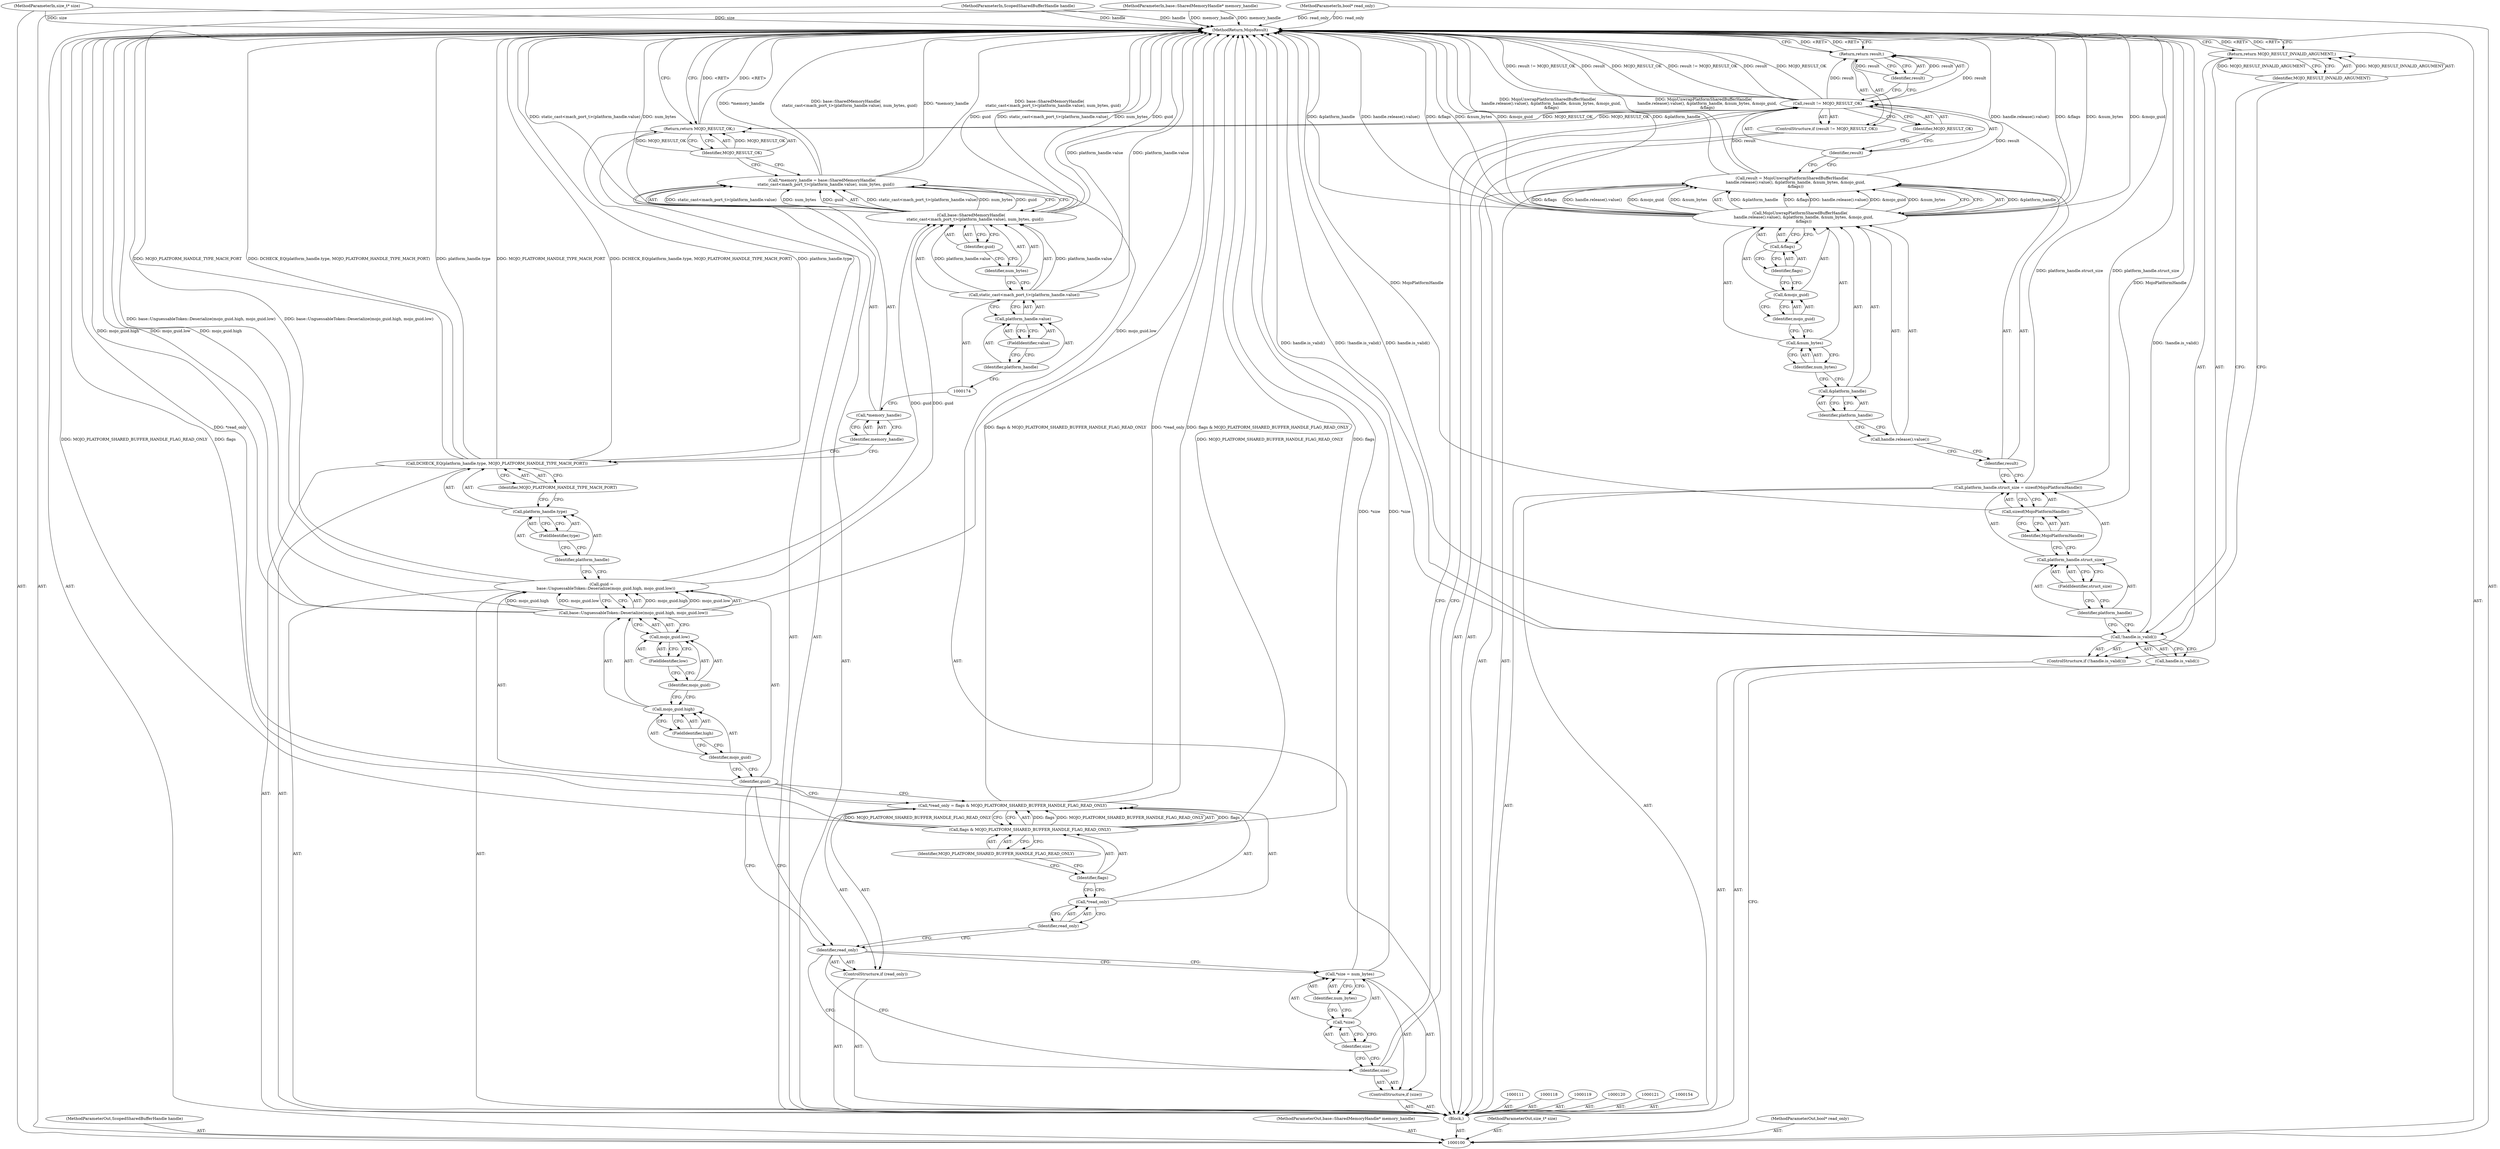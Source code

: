 digraph "1_Chrome_673ce95d481ea9368c4d4d43ac756ba1d6d9e608_33" {
"1000182" [label="(MethodReturn,MojoResult)"];
"1000101" [label="(MethodParameterIn,ScopedSharedBufferHandle handle)"];
"1000267" [label="(MethodParameterOut,ScopedSharedBufferHandle handle)"];
"1000122" [label="(Call,result = MojoUnwrapPlatformSharedBufferHandle(\n      handle.release().value(), &platform_handle, &num_bytes, &mojo_guid,\n      &flags))"];
"1000123" [label="(Identifier,result)"];
"1000124" [label="(Call,MojoUnwrapPlatformSharedBufferHandle(\n      handle.release().value(), &platform_handle, &num_bytes, &mojo_guid,\n      &flags))"];
"1000126" [label="(Call,&platform_handle)"];
"1000127" [label="(Identifier,platform_handle)"];
"1000128" [label="(Call,&num_bytes)"];
"1000129" [label="(Identifier,num_bytes)"];
"1000125" [label="(Call,handle.release().value())"];
"1000130" [label="(Call,&mojo_guid)"];
"1000131" [label="(Identifier,mojo_guid)"];
"1000132" [label="(Call,&flags)"];
"1000133" [label="(Identifier,flags)"];
"1000137" [label="(Identifier,MOJO_RESULT_OK)"];
"1000134" [label="(ControlStructure,if (result != MOJO_RESULT_OK))"];
"1000135" [label="(Call,result != MOJO_RESULT_OK)"];
"1000136" [label="(Identifier,result)"];
"1000139" [label="(Identifier,result)"];
"1000138" [label="(Return,return result;)"];
"1000140" [label="(ControlStructure,if (size))"];
"1000141" [label="(Identifier,size)"];
"1000102" [label="(MethodParameterIn,base::SharedMemoryHandle* memory_handle)"];
"1000268" [label="(MethodParameterOut,base::SharedMemoryHandle* memory_handle)"];
"1000145" [label="(Identifier,num_bytes)"];
"1000142" [label="(Call,*size = num_bytes)"];
"1000143" [label="(Call,*size)"];
"1000144" [label="(Identifier,size)"];
"1000146" [label="(ControlStructure,if (read_only))"];
"1000147" [label="(Identifier,read_only)"];
"1000151" [label="(Call,flags & MOJO_PLATFORM_SHARED_BUFFER_HANDLE_FLAG_READ_ONLY)"];
"1000152" [label="(Identifier,flags)"];
"1000153" [label="(Identifier,MOJO_PLATFORM_SHARED_BUFFER_HANDLE_FLAG_READ_ONLY)"];
"1000148" [label="(Call,*read_only = flags & MOJO_PLATFORM_SHARED_BUFFER_HANDLE_FLAG_READ_ONLY)"];
"1000149" [label="(Call,*read_only)"];
"1000150" [label="(Identifier,read_only)"];
"1000155" [label="(Call,guid =\n       base::UnguessableToken::Deserialize(mojo_guid.high, mojo_guid.low))"];
"1000156" [label="(Identifier,guid)"];
"1000158" [label="(Call,mojo_guid.high)"];
"1000159" [label="(Identifier,mojo_guid)"];
"1000160" [label="(FieldIdentifier,high)"];
"1000161" [label="(Call,mojo_guid.low)"];
"1000162" [label="(Identifier,mojo_guid)"];
"1000163" [label="(FieldIdentifier,low)"];
"1000157" [label="(Call,base::UnguessableToken::Deserialize(mojo_guid.high, mojo_guid.low))"];
"1000165" [label="(Call,platform_handle.type)"];
"1000166" [label="(Identifier,platform_handle)"];
"1000164" [label="(Call,DCHECK_EQ(platform_handle.type, MOJO_PLATFORM_HANDLE_TYPE_MACH_PORT))"];
"1000167" [label="(FieldIdentifier,type)"];
"1000168" [label="(Identifier,MOJO_PLATFORM_HANDLE_TYPE_MACH_PORT)"];
"1000172" [label="(Call,base::SharedMemoryHandle(\n      static_cast<mach_port_t>(platform_handle.value), num_bytes, guid))"];
"1000169" [label="(Call,*memory_handle = base::SharedMemoryHandle(\n      static_cast<mach_port_t>(platform_handle.value), num_bytes, guid))"];
"1000170" [label="(Call,*memory_handle)"];
"1000171" [label="(Identifier,memory_handle)"];
"1000103" [label="(MethodParameterIn,size_t* size)"];
"1000269" [label="(MethodParameterOut,size_t* size)"];
"1000175" [label="(Call,platform_handle.value)"];
"1000176" [label="(Identifier,platform_handle)"];
"1000177" [label="(FieldIdentifier,value)"];
"1000178" [label="(Identifier,num_bytes)"];
"1000173" [label="(Call,static_cast<mach_port_t>(platform_handle.value))"];
"1000179" [label="(Identifier,guid)"];
"1000104" [label="(MethodParameterIn,bool* read_only)"];
"1000270" [label="(MethodParameterOut,bool* read_only)"];
"1000105" [label="(Block,)"];
"1000180" [label="(Return,return MOJO_RESULT_OK;)"];
"1000181" [label="(Identifier,MOJO_RESULT_OK)"];
"1000106" [label="(ControlStructure,if (!handle.is_valid()))"];
"1000107" [label="(Call,!handle.is_valid())"];
"1000108" [label="(Call,handle.is_valid())"];
"1000110" [label="(Identifier,MOJO_RESULT_INVALID_ARGUMENT)"];
"1000109" [label="(Return,return MOJO_RESULT_INVALID_ARGUMENT;)"];
"1000115" [label="(FieldIdentifier,struct_size)"];
"1000112" [label="(Call,platform_handle.struct_size = sizeof(MojoPlatformHandle))"];
"1000113" [label="(Call,platform_handle.struct_size)"];
"1000114" [label="(Identifier,platform_handle)"];
"1000116" [label="(Call,sizeof(MojoPlatformHandle))"];
"1000117" [label="(Identifier,MojoPlatformHandle)"];
"1000182" -> "1000100"  [label="AST: "];
"1000182" -> "1000109"  [label="CFG: "];
"1000182" -> "1000138"  [label="CFG: "];
"1000182" -> "1000180"  [label="CFG: "];
"1000138" -> "1000182"  [label="DDG: <RET>"];
"1000124" -> "1000182"  [label="DDG: handle.release().value()"];
"1000124" -> "1000182"  [label="DDG: &flags"];
"1000124" -> "1000182"  [label="DDG: &num_bytes"];
"1000124" -> "1000182"  [label="DDG: &mojo_guid"];
"1000124" -> "1000182"  [label="DDG: &platform_handle"];
"1000107" -> "1000182"  [label="DDG: handle.is_valid()"];
"1000107" -> "1000182"  [label="DDG: !handle.is_valid()"];
"1000155" -> "1000182"  [label="DDG: base::UnguessableToken::Deserialize(mojo_guid.high, mojo_guid.low)"];
"1000151" -> "1000182"  [label="DDG: flags"];
"1000151" -> "1000182"  [label="DDG: MOJO_PLATFORM_SHARED_BUFFER_HANDLE_FLAG_READ_ONLY"];
"1000169" -> "1000182"  [label="DDG: *memory_handle"];
"1000169" -> "1000182"  [label="DDG: base::SharedMemoryHandle(\n      static_cast<mach_port_t>(platform_handle.value), num_bytes, guid)"];
"1000172" -> "1000182"  [label="DDG: num_bytes"];
"1000172" -> "1000182"  [label="DDG: guid"];
"1000172" -> "1000182"  [label="DDG: static_cast<mach_port_t>(platform_handle.value)"];
"1000116" -> "1000182"  [label="DDG: MojoPlatformHandle"];
"1000164" -> "1000182"  [label="DDG: MOJO_PLATFORM_HANDLE_TYPE_MACH_PORT"];
"1000164" -> "1000182"  [label="DDG: DCHECK_EQ(platform_handle.type, MOJO_PLATFORM_HANDLE_TYPE_MACH_PORT)"];
"1000164" -> "1000182"  [label="DDG: platform_handle.type"];
"1000148" -> "1000182"  [label="DDG: flags & MOJO_PLATFORM_SHARED_BUFFER_HANDLE_FLAG_READ_ONLY"];
"1000148" -> "1000182"  [label="DDG: *read_only"];
"1000104" -> "1000182"  [label="DDG: read_only"];
"1000157" -> "1000182"  [label="DDG: mojo_guid.high"];
"1000157" -> "1000182"  [label="DDG: mojo_guid.low"];
"1000103" -> "1000182"  [label="DDG: size"];
"1000102" -> "1000182"  [label="DDG: memory_handle"];
"1000135" -> "1000182"  [label="DDG: result != MOJO_RESULT_OK"];
"1000135" -> "1000182"  [label="DDG: result"];
"1000135" -> "1000182"  [label="DDG: MOJO_RESULT_OK"];
"1000112" -> "1000182"  [label="DDG: platform_handle.struct_size"];
"1000101" -> "1000182"  [label="DDG: handle"];
"1000142" -> "1000182"  [label="DDG: *size"];
"1000173" -> "1000182"  [label="DDG: platform_handle.value"];
"1000122" -> "1000182"  [label="DDG: MojoUnwrapPlatformSharedBufferHandle(\n      handle.release().value(), &platform_handle, &num_bytes, &mojo_guid,\n      &flags)"];
"1000109" -> "1000182"  [label="DDG: <RET>"];
"1000180" -> "1000182"  [label="DDG: <RET>"];
"1000101" -> "1000100"  [label="AST: "];
"1000101" -> "1000182"  [label="DDG: handle"];
"1000267" -> "1000100"  [label="AST: "];
"1000122" -> "1000105"  [label="AST: "];
"1000122" -> "1000124"  [label="CFG: "];
"1000123" -> "1000122"  [label="AST: "];
"1000124" -> "1000122"  [label="AST: "];
"1000136" -> "1000122"  [label="CFG: "];
"1000122" -> "1000182"  [label="DDG: MojoUnwrapPlatformSharedBufferHandle(\n      handle.release().value(), &platform_handle, &num_bytes, &mojo_guid,\n      &flags)"];
"1000124" -> "1000122"  [label="DDG: &platform_handle"];
"1000124" -> "1000122"  [label="DDG: &flags"];
"1000124" -> "1000122"  [label="DDG: handle.release().value()"];
"1000124" -> "1000122"  [label="DDG: &mojo_guid"];
"1000124" -> "1000122"  [label="DDG: &num_bytes"];
"1000122" -> "1000135"  [label="DDG: result"];
"1000123" -> "1000122"  [label="AST: "];
"1000123" -> "1000112"  [label="CFG: "];
"1000125" -> "1000123"  [label="CFG: "];
"1000124" -> "1000122"  [label="AST: "];
"1000124" -> "1000132"  [label="CFG: "];
"1000125" -> "1000124"  [label="AST: "];
"1000126" -> "1000124"  [label="AST: "];
"1000128" -> "1000124"  [label="AST: "];
"1000130" -> "1000124"  [label="AST: "];
"1000132" -> "1000124"  [label="AST: "];
"1000122" -> "1000124"  [label="CFG: "];
"1000124" -> "1000182"  [label="DDG: handle.release().value()"];
"1000124" -> "1000182"  [label="DDG: &flags"];
"1000124" -> "1000182"  [label="DDG: &num_bytes"];
"1000124" -> "1000182"  [label="DDG: &mojo_guid"];
"1000124" -> "1000182"  [label="DDG: &platform_handle"];
"1000124" -> "1000122"  [label="DDG: &platform_handle"];
"1000124" -> "1000122"  [label="DDG: &flags"];
"1000124" -> "1000122"  [label="DDG: handle.release().value()"];
"1000124" -> "1000122"  [label="DDG: &mojo_guid"];
"1000124" -> "1000122"  [label="DDG: &num_bytes"];
"1000126" -> "1000124"  [label="AST: "];
"1000126" -> "1000127"  [label="CFG: "];
"1000127" -> "1000126"  [label="AST: "];
"1000129" -> "1000126"  [label="CFG: "];
"1000127" -> "1000126"  [label="AST: "];
"1000127" -> "1000125"  [label="CFG: "];
"1000126" -> "1000127"  [label="CFG: "];
"1000128" -> "1000124"  [label="AST: "];
"1000128" -> "1000129"  [label="CFG: "];
"1000129" -> "1000128"  [label="AST: "];
"1000131" -> "1000128"  [label="CFG: "];
"1000129" -> "1000128"  [label="AST: "];
"1000129" -> "1000126"  [label="CFG: "];
"1000128" -> "1000129"  [label="CFG: "];
"1000125" -> "1000124"  [label="AST: "];
"1000125" -> "1000123"  [label="CFG: "];
"1000127" -> "1000125"  [label="CFG: "];
"1000130" -> "1000124"  [label="AST: "];
"1000130" -> "1000131"  [label="CFG: "];
"1000131" -> "1000130"  [label="AST: "];
"1000133" -> "1000130"  [label="CFG: "];
"1000131" -> "1000130"  [label="AST: "];
"1000131" -> "1000128"  [label="CFG: "];
"1000130" -> "1000131"  [label="CFG: "];
"1000132" -> "1000124"  [label="AST: "];
"1000132" -> "1000133"  [label="CFG: "];
"1000133" -> "1000132"  [label="AST: "];
"1000124" -> "1000132"  [label="CFG: "];
"1000133" -> "1000132"  [label="AST: "];
"1000133" -> "1000130"  [label="CFG: "];
"1000132" -> "1000133"  [label="CFG: "];
"1000137" -> "1000135"  [label="AST: "];
"1000137" -> "1000136"  [label="CFG: "];
"1000135" -> "1000137"  [label="CFG: "];
"1000134" -> "1000105"  [label="AST: "];
"1000135" -> "1000134"  [label="AST: "];
"1000138" -> "1000134"  [label="AST: "];
"1000135" -> "1000134"  [label="AST: "];
"1000135" -> "1000137"  [label="CFG: "];
"1000136" -> "1000135"  [label="AST: "];
"1000137" -> "1000135"  [label="AST: "];
"1000139" -> "1000135"  [label="CFG: "];
"1000141" -> "1000135"  [label="CFG: "];
"1000135" -> "1000182"  [label="DDG: result != MOJO_RESULT_OK"];
"1000135" -> "1000182"  [label="DDG: result"];
"1000135" -> "1000182"  [label="DDG: MOJO_RESULT_OK"];
"1000122" -> "1000135"  [label="DDG: result"];
"1000135" -> "1000138"  [label="DDG: result"];
"1000135" -> "1000180"  [label="DDG: MOJO_RESULT_OK"];
"1000136" -> "1000135"  [label="AST: "];
"1000136" -> "1000122"  [label="CFG: "];
"1000137" -> "1000136"  [label="CFG: "];
"1000139" -> "1000138"  [label="AST: "];
"1000139" -> "1000135"  [label="CFG: "];
"1000138" -> "1000139"  [label="CFG: "];
"1000139" -> "1000138"  [label="DDG: result"];
"1000138" -> "1000134"  [label="AST: "];
"1000138" -> "1000139"  [label="CFG: "];
"1000139" -> "1000138"  [label="AST: "];
"1000182" -> "1000138"  [label="CFG: "];
"1000138" -> "1000182"  [label="DDG: <RET>"];
"1000139" -> "1000138"  [label="DDG: result"];
"1000135" -> "1000138"  [label="DDG: result"];
"1000140" -> "1000105"  [label="AST: "];
"1000141" -> "1000140"  [label="AST: "];
"1000142" -> "1000140"  [label="AST: "];
"1000141" -> "1000140"  [label="AST: "];
"1000141" -> "1000135"  [label="CFG: "];
"1000144" -> "1000141"  [label="CFG: "];
"1000147" -> "1000141"  [label="CFG: "];
"1000102" -> "1000100"  [label="AST: "];
"1000102" -> "1000182"  [label="DDG: memory_handle"];
"1000268" -> "1000100"  [label="AST: "];
"1000145" -> "1000142"  [label="AST: "];
"1000145" -> "1000143"  [label="CFG: "];
"1000142" -> "1000145"  [label="CFG: "];
"1000142" -> "1000140"  [label="AST: "];
"1000142" -> "1000145"  [label="CFG: "];
"1000143" -> "1000142"  [label="AST: "];
"1000145" -> "1000142"  [label="AST: "];
"1000147" -> "1000142"  [label="CFG: "];
"1000142" -> "1000182"  [label="DDG: *size"];
"1000143" -> "1000142"  [label="AST: "];
"1000143" -> "1000144"  [label="CFG: "];
"1000144" -> "1000143"  [label="AST: "];
"1000145" -> "1000143"  [label="CFG: "];
"1000144" -> "1000143"  [label="AST: "];
"1000144" -> "1000141"  [label="CFG: "];
"1000143" -> "1000144"  [label="CFG: "];
"1000146" -> "1000105"  [label="AST: "];
"1000147" -> "1000146"  [label="AST: "];
"1000148" -> "1000146"  [label="AST: "];
"1000147" -> "1000146"  [label="AST: "];
"1000147" -> "1000142"  [label="CFG: "];
"1000147" -> "1000141"  [label="CFG: "];
"1000150" -> "1000147"  [label="CFG: "];
"1000156" -> "1000147"  [label="CFG: "];
"1000151" -> "1000148"  [label="AST: "];
"1000151" -> "1000153"  [label="CFG: "];
"1000152" -> "1000151"  [label="AST: "];
"1000153" -> "1000151"  [label="AST: "];
"1000148" -> "1000151"  [label="CFG: "];
"1000151" -> "1000182"  [label="DDG: flags"];
"1000151" -> "1000182"  [label="DDG: MOJO_PLATFORM_SHARED_BUFFER_HANDLE_FLAG_READ_ONLY"];
"1000151" -> "1000148"  [label="DDG: flags"];
"1000151" -> "1000148"  [label="DDG: MOJO_PLATFORM_SHARED_BUFFER_HANDLE_FLAG_READ_ONLY"];
"1000152" -> "1000151"  [label="AST: "];
"1000152" -> "1000149"  [label="CFG: "];
"1000153" -> "1000152"  [label="CFG: "];
"1000153" -> "1000151"  [label="AST: "];
"1000153" -> "1000152"  [label="CFG: "];
"1000151" -> "1000153"  [label="CFG: "];
"1000148" -> "1000146"  [label="AST: "];
"1000148" -> "1000151"  [label="CFG: "];
"1000149" -> "1000148"  [label="AST: "];
"1000151" -> "1000148"  [label="AST: "];
"1000156" -> "1000148"  [label="CFG: "];
"1000148" -> "1000182"  [label="DDG: flags & MOJO_PLATFORM_SHARED_BUFFER_HANDLE_FLAG_READ_ONLY"];
"1000148" -> "1000182"  [label="DDG: *read_only"];
"1000151" -> "1000148"  [label="DDG: flags"];
"1000151" -> "1000148"  [label="DDG: MOJO_PLATFORM_SHARED_BUFFER_HANDLE_FLAG_READ_ONLY"];
"1000149" -> "1000148"  [label="AST: "];
"1000149" -> "1000150"  [label="CFG: "];
"1000150" -> "1000149"  [label="AST: "];
"1000152" -> "1000149"  [label="CFG: "];
"1000150" -> "1000149"  [label="AST: "];
"1000150" -> "1000147"  [label="CFG: "];
"1000149" -> "1000150"  [label="CFG: "];
"1000155" -> "1000105"  [label="AST: "];
"1000155" -> "1000157"  [label="CFG: "];
"1000156" -> "1000155"  [label="AST: "];
"1000157" -> "1000155"  [label="AST: "];
"1000166" -> "1000155"  [label="CFG: "];
"1000155" -> "1000182"  [label="DDG: base::UnguessableToken::Deserialize(mojo_guid.high, mojo_guid.low)"];
"1000157" -> "1000155"  [label="DDG: mojo_guid.high"];
"1000157" -> "1000155"  [label="DDG: mojo_guid.low"];
"1000155" -> "1000172"  [label="DDG: guid"];
"1000156" -> "1000155"  [label="AST: "];
"1000156" -> "1000148"  [label="CFG: "];
"1000156" -> "1000147"  [label="CFG: "];
"1000159" -> "1000156"  [label="CFG: "];
"1000158" -> "1000157"  [label="AST: "];
"1000158" -> "1000160"  [label="CFG: "];
"1000159" -> "1000158"  [label="AST: "];
"1000160" -> "1000158"  [label="AST: "];
"1000162" -> "1000158"  [label="CFG: "];
"1000159" -> "1000158"  [label="AST: "];
"1000159" -> "1000156"  [label="CFG: "];
"1000160" -> "1000159"  [label="CFG: "];
"1000160" -> "1000158"  [label="AST: "];
"1000160" -> "1000159"  [label="CFG: "];
"1000158" -> "1000160"  [label="CFG: "];
"1000161" -> "1000157"  [label="AST: "];
"1000161" -> "1000163"  [label="CFG: "];
"1000162" -> "1000161"  [label="AST: "];
"1000163" -> "1000161"  [label="AST: "];
"1000157" -> "1000161"  [label="CFG: "];
"1000162" -> "1000161"  [label="AST: "];
"1000162" -> "1000158"  [label="CFG: "];
"1000163" -> "1000162"  [label="CFG: "];
"1000163" -> "1000161"  [label="AST: "];
"1000163" -> "1000162"  [label="CFG: "];
"1000161" -> "1000163"  [label="CFG: "];
"1000157" -> "1000155"  [label="AST: "];
"1000157" -> "1000161"  [label="CFG: "];
"1000158" -> "1000157"  [label="AST: "];
"1000161" -> "1000157"  [label="AST: "];
"1000155" -> "1000157"  [label="CFG: "];
"1000157" -> "1000182"  [label="DDG: mojo_guid.high"];
"1000157" -> "1000182"  [label="DDG: mojo_guid.low"];
"1000157" -> "1000155"  [label="DDG: mojo_guid.high"];
"1000157" -> "1000155"  [label="DDG: mojo_guid.low"];
"1000165" -> "1000164"  [label="AST: "];
"1000165" -> "1000167"  [label="CFG: "];
"1000166" -> "1000165"  [label="AST: "];
"1000167" -> "1000165"  [label="AST: "];
"1000168" -> "1000165"  [label="CFG: "];
"1000166" -> "1000165"  [label="AST: "];
"1000166" -> "1000155"  [label="CFG: "];
"1000167" -> "1000166"  [label="CFG: "];
"1000164" -> "1000105"  [label="AST: "];
"1000164" -> "1000168"  [label="CFG: "];
"1000165" -> "1000164"  [label="AST: "];
"1000168" -> "1000164"  [label="AST: "];
"1000171" -> "1000164"  [label="CFG: "];
"1000164" -> "1000182"  [label="DDG: MOJO_PLATFORM_HANDLE_TYPE_MACH_PORT"];
"1000164" -> "1000182"  [label="DDG: DCHECK_EQ(platform_handle.type, MOJO_PLATFORM_HANDLE_TYPE_MACH_PORT)"];
"1000164" -> "1000182"  [label="DDG: platform_handle.type"];
"1000167" -> "1000165"  [label="AST: "];
"1000167" -> "1000166"  [label="CFG: "];
"1000165" -> "1000167"  [label="CFG: "];
"1000168" -> "1000164"  [label="AST: "];
"1000168" -> "1000165"  [label="CFG: "];
"1000164" -> "1000168"  [label="CFG: "];
"1000172" -> "1000169"  [label="AST: "];
"1000172" -> "1000179"  [label="CFG: "];
"1000173" -> "1000172"  [label="AST: "];
"1000178" -> "1000172"  [label="AST: "];
"1000179" -> "1000172"  [label="AST: "];
"1000169" -> "1000172"  [label="CFG: "];
"1000172" -> "1000182"  [label="DDG: num_bytes"];
"1000172" -> "1000182"  [label="DDG: guid"];
"1000172" -> "1000182"  [label="DDG: static_cast<mach_port_t>(platform_handle.value)"];
"1000172" -> "1000169"  [label="DDG: static_cast<mach_port_t>(platform_handle.value)"];
"1000172" -> "1000169"  [label="DDG: num_bytes"];
"1000172" -> "1000169"  [label="DDG: guid"];
"1000173" -> "1000172"  [label="DDG: platform_handle.value"];
"1000155" -> "1000172"  [label="DDG: guid"];
"1000169" -> "1000105"  [label="AST: "];
"1000169" -> "1000172"  [label="CFG: "];
"1000170" -> "1000169"  [label="AST: "];
"1000172" -> "1000169"  [label="AST: "];
"1000181" -> "1000169"  [label="CFG: "];
"1000169" -> "1000182"  [label="DDG: *memory_handle"];
"1000169" -> "1000182"  [label="DDG: base::SharedMemoryHandle(\n      static_cast<mach_port_t>(platform_handle.value), num_bytes, guid)"];
"1000172" -> "1000169"  [label="DDG: static_cast<mach_port_t>(platform_handle.value)"];
"1000172" -> "1000169"  [label="DDG: num_bytes"];
"1000172" -> "1000169"  [label="DDG: guid"];
"1000170" -> "1000169"  [label="AST: "];
"1000170" -> "1000171"  [label="CFG: "];
"1000171" -> "1000170"  [label="AST: "];
"1000174" -> "1000170"  [label="CFG: "];
"1000171" -> "1000170"  [label="AST: "];
"1000171" -> "1000164"  [label="CFG: "];
"1000170" -> "1000171"  [label="CFG: "];
"1000103" -> "1000100"  [label="AST: "];
"1000103" -> "1000182"  [label="DDG: size"];
"1000269" -> "1000100"  [label="AST: "];
"1000175" -> "1000173"  [label="AST: "];
"1000175" -> "1000177"  [label="CFG: "];
"1000176" -> "1000175"  [label="AST: "];
"1000177" -> "1000175"  [label="AST: "];
"1000173" -> "1000175"  [label="CFG: "];
"1000176" -> "1000175"  [label="AST: "];
"1000176" -> "1000174"  [label="CFG: "];
"1000177" -> "1000176"  [label="CFG: "];
"1000177" -> "1000175"  [label="AST: "];
"1000177" -> "1000176"  [label="CFG: "];
"1000175" -> "1000177"  [label="CFG: "];
"1000178" -> "1000172"  [label="AST: "];
"1000178" -> "1000173"  [label="CFG: "];
"1000179" -> "1000178"  [label="CFG: "];
"1000173" -> "1000172"  [label="AST: "];
"1000173" -> "1000175"  [label="CFG: "];
"1000174" -> "1000173"  [label="AST: "];
"1000175" -> "1000173"  [label="AST: "];
"1000178" -> "1000173"  [label="CFG: "];
"1000173" -> "1000182"  [label="DDG: platform_handle.value"];
"1000173" -> "1000172"  [label="DDG: platform_handle.value"];
"1000179" -> "1000172"  [label="AST: "];
"1000179" -> "1000178"  [label="CFG: "];
"1000172" -> "1000179"  [label="CFG: "];
"1000104" -> "1000100"  [label="AST: "];
"1000104" -> "1000182"  [label="DDG: read_only"];
"1000270" -> "1000100"  [label="AST: "];
"1000105" -> "1000100"  [label="AST: "];
"1000106" -> "1000105"  [label="AST: "];
"1000111" -> "1000105"  [label="AST: "];
"1000112" -> "1000105"  [label="AST: "];
"1000118" -> "1000105"  [label="AST: "];
"1000119" -> "1000105"  [label="AST: "];
"1000120" -> "1000105"  [label="AST: "];
"1000121" -> "1000105"  [label="AST: "];
"1000122" -> "1000105"  [label="AST: "];
"1000134" -> "1000105"  [label="AST: "];
"1000140" -> "1000105"  [label="AST: "];
"1000146" -> "1000105"  [label="AST: "];
"1000154" -> "1000105"  [label="AST: "];
"1000155" -> "1000105"  [label="AST: "];
"1000164" -> "1000105"  [label="AST: "];
"1000169" -> "1000105"  [label="AST: "];
"1000180" -> "1000105"  [label="AST: "];
"1000180" -> "1000105"  [label="AST: "];
"1000180" -> "1000181"  [label="CFG: "];
"1000181" -> "1000180"  [label="AST: "];
"1000182" -> "1000180"  [label="CFG: "];
"1000180" -> "1000182"  [label="DDG: <RET>"];
"1000181" -> "1000180"  [label="DDG: MOJO_RESULT_OK"];
"1000135" -> "1000180"  [label="DDG: MOJO_RESULT_OK"];
"1000181" -> "1000180"  [label="AST: "];
"1000181" -> "1000169"  [label="CFG: "];
"1000180" -> "1000181"  [label="CFG: "];
"1000181" -> "1000180"  [label="DDG: MOJO_RESULT_OK"];
"1000106" -> "1000105"  [label="AST: "];
"1000107" -> "1000106"  [label="AST: "];
"1000109" -> "1000106"  [label="AST: "];
"1000107" -> "1000106"  [label="AST: "];
"1000107" -> "1000108"  [label="CFG: "];
"1000108" -> "1000107"  [label="AST: "];
"1000110" -> "1000107"  [label="CFG: "];
"1000114" -> "1000107"  [label="CFG: "];
"1000107" -> "1000182"  [label="DDG: handle.is_valid()"];
"1000107" -> "1000182"  [label="DDG: !handle.is_valid()"];
"1000108" -> "1000107"  [label="AST: "];
"1000108" -> "1000100"  [label="CFG: "];
"1000107" -> "1000108"  [label="CFG: "];
"1000110" -> "1000109"  [label="AST: "];
"1000110" -> "1000107"  [label="CFG: "];
"1000109" -> "1000110"  [label="CFG: "];
"1000110" -> "1000109"  [label="DDG: MOJO_RESULT_INVALID_ARGUMENT"];
"1000109" -> "1000106"  [label="AST: "];
"1000109" -> "1000110"  [label="CFG: "];
"1000110" -> "1000109"  [label="AST: "];
"1000182" -> "1000109"  [label="CFG: "];
"1000109" -> "1000182"  [label="DDG: <RET>"];
"1000110" -> "1000109"  [label="DDG: MOJO_RESULT_INVALID_ARGUMENT"];
"1000115" -> "1000113"  [label="AST: "];
"1000115" -> "1000114"  [label="CFG: "];
"1000113" -> "1000115"  [label="CFG: "];
"1000112" -> "1000105"  [label="AST: "];
"1000112" -> "1000116"  [label="CFG: "];
"1000113" -> "1000112"  [label="AST: "];
"1000116" -> "1000112"  [label="AST: "];
"1000123" -> "1000112"  [label="CFG: "];
"1000112" -> "1000182"  [label="DDG: platform_handle.struct_size"];
"1000113" -> "1000112"  [label="AST: "];
"1000113" -> "1000115"  [label="CFG: "];
"1000114" -> "1000113"  [label="AST: "];
"1000115" -> "1000113"  [label="AST: "];
"1000117" -> "1000113"  [label="CFG: "];
"1000114" -> "1000113"  [label="AST: "];
"1000114" -> "1000107"  [label="CFG: "];
"1000115" -> "1000114"  [label="CFG: "];
"1000116" -> "1000112"  [label="AST: "];
"1000116" -> "1000117"  [label="CFG: "];
"1000117" -> "1000116"  [label="AST: "];
"1000112" -> "1000116"  [label="CFG: "];
"1000116" -> "1000182"  [label="DDG: MojoPlatformHandle"];
"1000117" -> "1000116"  [label="AST: "];
"1000117" -> "1000113"  [label="CFG: "];
"1000116" -> "1000117"  [label="CFG: "];
}
